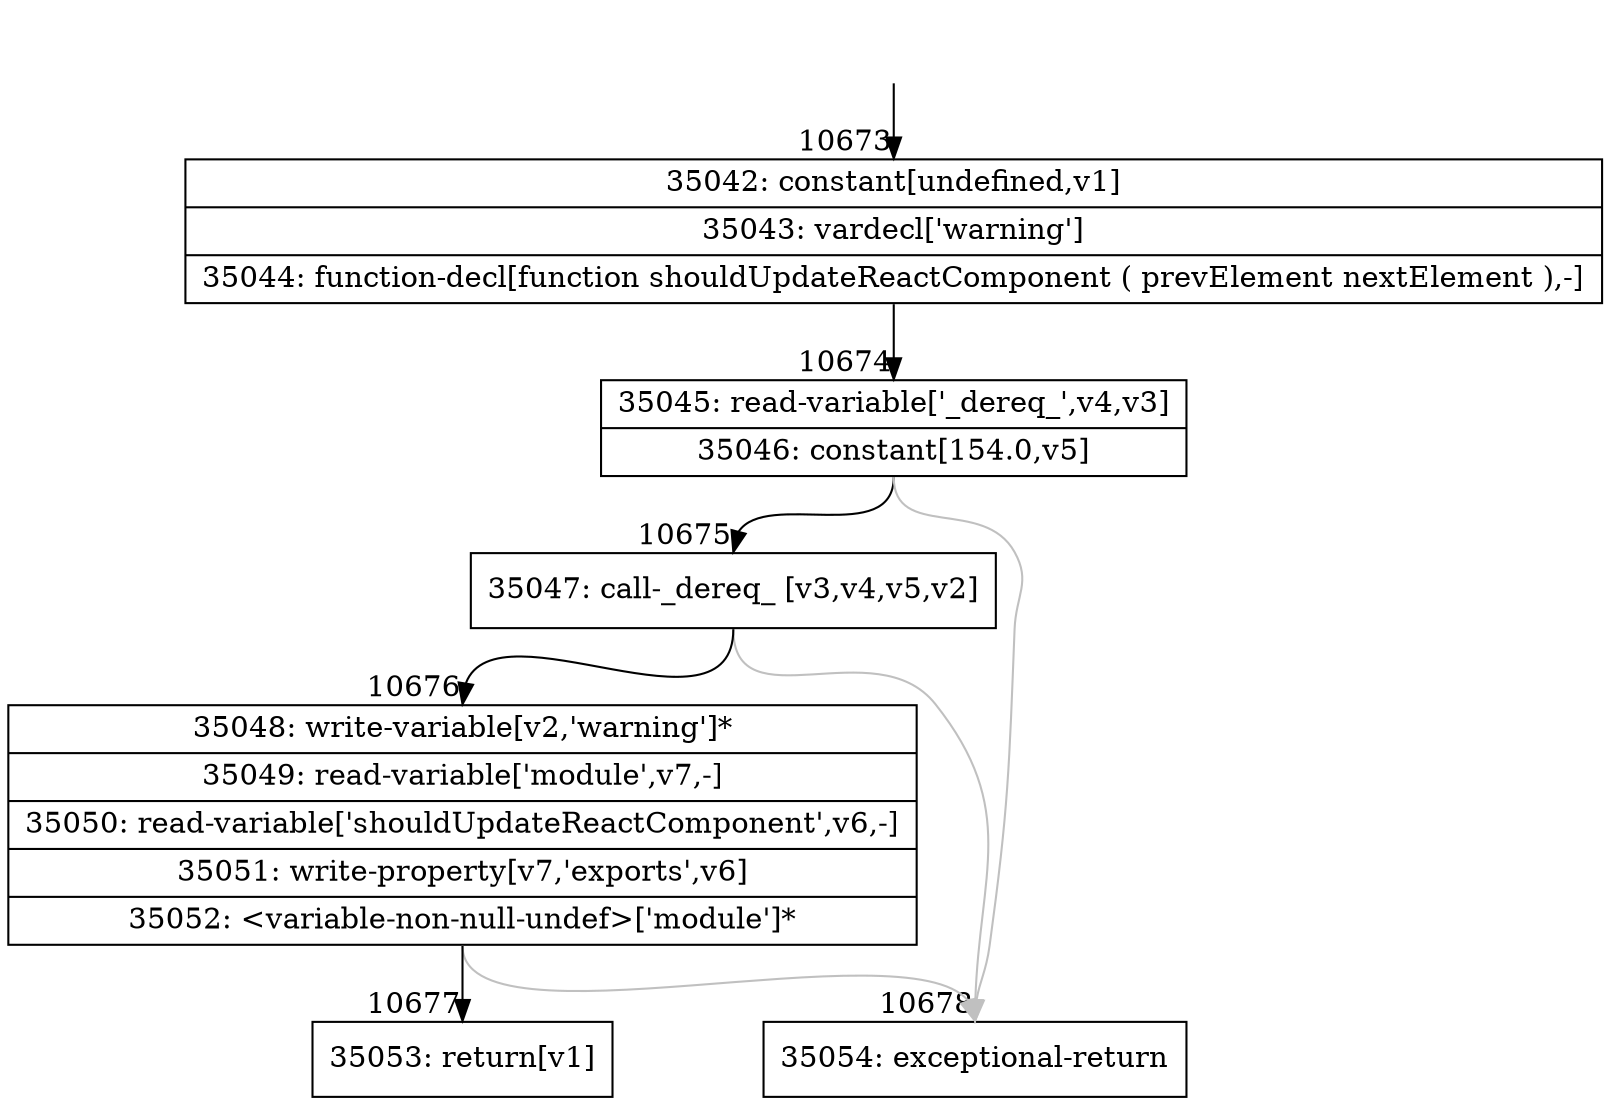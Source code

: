digraph {
rankdir="TD"
BB_entry805[shape=none,label=""];
BB_entry805 -> BB10673 [tailport=s, headport=n, headlabel="    10673"]
BB10673 [shape=record label="{35042: constant[undefined,v1]|35043: vardecl['warning']|35044: function-decl[function shouldUpdateReactComponent ( prevElement nextElement ),-]}" ] 
BB10673 -> BB10674 [tailport=s, headport=n, headlabel="      10674"]
BB10674 [shape=record label="{35045: read-variable['_dereq_',v4,v3]|35046: constant[154.0,v5]}" ] 
BB10674 -> BB10675 [tailport=s, headport=n, headlabel="      10675"]
BB10674 -> BB10678 [tailport=s, headport=n, color=gray, headlabel="      10678"]
BB10675 [shape=record label="{35047: call-_dereq_ [v3,v4,v5,v2]}" ] 
BB10675 -> BB10676 [tailport=s, headport=n, headlabel="      10676"]
BB10675 -> BB10678 [tailport=s, headport=n, color=gray]
BB10676 [shape=record label="{35048: write-variable[v2,'warning']*|35049: read-variable['module',v7,-]|35050: read-variable['shouldUpdateReactComponent',v6,-]|35051: write-property[v7,'exports',v6]|35052: \<variable-non-null-undef\>['module']*}" ] 
BB10676 -> BB10677 [tailport=s, headport=n, headlabel="      10677"]
BB10676 -> BB10678 [tailport=s, headport=n, color=gray]
BB10677 [shape=record label="{35053: return[v1]}" ] 
BB10678 [shape=record label="{35054: exceptional-return}" ] 
//#$~ 19177
}
